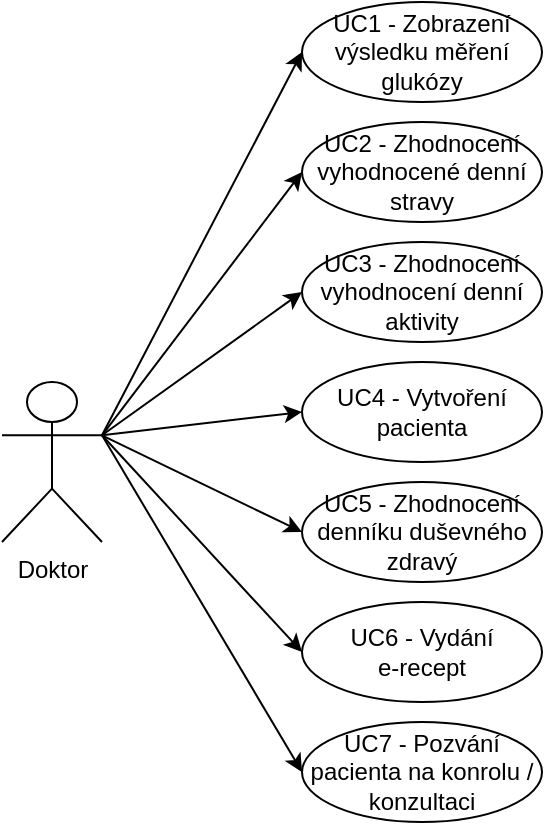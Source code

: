 <mxfile>
    <diagram id="NPihHoV9501U_H9ceiIB" name="Page-1">
        <mxGraphModel dx="746" dy="571" grid="1" gridSize="10" guides="1" tooltips="1" connect="1" arrows="1" fold="1" page="1" pageScale="1" pageWidth="850" pageHeight="1100" math="0" shadow="0">
            <root>
                <mxCell id="0"/>
                <mxCell id="1" parent="0"/>
                <mxCell id="2" style="edgeStyle=none;html=1;exitX=1;exitY=0.333;exitDx=0;exitDy=0;exitPerimeter=0;entryX=0;entryY=0.5;entryDx=0;entryDy=0;" edge="1" parent="1" source="6" target="7">
                    <mxGeometry relative="1" as="geometry"/>
                </mxCell>
                <mxCell id="3" style="edgeStyle=none;html=1;exitX=1;exitY=0.333;exitDx=0;exitDy=0;exitPerimeter=0;entryX=0;entryY=0.5;entryDx=0;entryDy=0;" edge="1" parent="1" source="6" target="9">
                    <mxGeometry relative="1" as="geometry"/>
                </mxCell>
                <mxCell id="4" style="edgeStyle=none;html=1;exitX=1;exitY=0.333;exitDx=0;exitDy=0;exitPerimeter=0;entryX=0;entryY=0.5;entryDx=0;entryDy=0;" edge="1" parent="1" source="6" target="10">
                    <mxGeometry relative="1" as="geometry"/>
                </mxCell>
                <mxCell id="5" style="edgeStyle=none;html=1;exitX=1;exitY=0.333;exitDx=0;exitDy=0;exitPerimeter=0;entryX=0;entryY=0.5;entryDx=0;entryDy=0;" edge="1" parent="1" source="6" target="8">
                    <mxGeometry relative="1" as="geometry"/>
                </mxCell>
                <mxCell id="6" value="Doktor" style="shape=umlActor;verticalLabelPosition=bottom;verticalAlign=top;html=1;outlineConnect=0;" vertex="1" parent="1">
                    <mxGeometry x="290" y="535" width="50" height="80" as="geometry"/>
                </mxCell>
                <mxCell id="7" value="UC1 - Zobrazení výsledku měření glukózy" style="ellipse;whiteSpace=wrap;html=1;" vertex="1" parent="1">
                    <mxGeometry x="440" y="345" width="120" height="50" as="geometry"/>
                </mxCell>
                <mxCell id="8" value="UC2 - Zhodnocení vyhodnocené denní stravy" style="ellipse;whiteSpace=wrap;html=1;" vertex="1" parent="1">
                    <mxGeometry x="440" y="405" width="120" height="50" as="geometry"/>
                </mxCell>
                <mxCell id="9" value="UC3 - Zhodnocení vyhodnocení denní aktivity" style="ellipse;whiteSpace=wrap;html=1;" vertex="1" parent="1">
                    <mxGeometry x="440" y="465" width="120" height="50" as="geometry"/>
                </mxCell>
                <mxCell id="10" value="UC4 - Vytvoření pacienta" style="ellipse;whiteSpace=wrap;html=1;" vertex="1" parent="1">
                    <mxGeometry x="440" y="525" width="120" height="50" as="geometry"/>
                </mxCell>
                <mxCell id="11" value="UC5 - Zhodnocení denníku duševného zdravý" style="ellipse;whiteSpace=wrap;html=1;" vertex="1" parent="1">
                    <mxGeometry x="440" y="585" width="120" height="50" as="geometry"/>
                </mxCell>
                <mxCell id="12" value="UC6 - Vydání&lt;br&gt;e-recept" style="ellipse;whiteSpace=wrap;html=1;" vertex="1" parent="1">
                    <mxGeometry x="440" y="645" width="120" height="50" as="geometry"/>
                </mxCell>
                <mxCell id="13" value="UC7 - Pozvání pacienta na konrolu / konzultaci" style="ellipse;whiteSpace=wrap;html=1;" vertex="1" parent="1">
                    <mxGeometry x="440" y="705" width="120" height="50" as="geometry"/>
                </mxCell>
                <mxCell id="17" value="" style="endArrow=classic;html=1;exitX=1;exitY=0.333;exitDx=0;exitDy=0;exitPerimeter=0;entryX=0;entryY=0.5;entryDx=0;entryDy=0;" edge="1" parent="1" source="6" target="11">
                    <mxGeometry width="50" height="50" relative="1" as="geometry">
                        <mxPoint x="480" y="575" as="sourcePoint"/>
                        <mxPoint x="530" y="525" as="targetPoint"/>
                    </mxGeometry>
                </mxCell>
                <mxCell id="18" value="" style="endArrow=classic;html=1;exitX=1;exitY=0.333;exitDx=0;exitDy=0;exitPerimeter=0;entryX=0;entryY=0.5;entryDx=0;entryDy=0;" edge="1" parent="1" source="6" target="12">
                    <mxGeometry width="50" height="50" relative="1" as="geometry">
                        <mxPoint x="350" y="571.667" as="sourcePoint"/>
                        <mxPoint x="450" y="620" as="targetPoint"/>
                    </mxGeometry>
                </mxCell>
                <mxCell id="19" value="" style="endArrow=classic;html=1;entryX=0;entryY=0.5;entryDx=0;entryDy=0;exitX=1;exitY=0.333;exitDx=0;exitDy=0;exitPerimeter=0;" edge="1" parent="1" source="6" target="13">
                    <mxGeometry width="50" height="50" relative="1" as="geometry">
                        <mxPoint x="340" y="565" as="sourcePoint"/>
                        <mxPoint x="460" y="630" as="targetPoint"/>
                    </mxGeometry>
                </mxCell>
            </root>
        </mxGraphModel>
    </diagram>
</mxfile>
